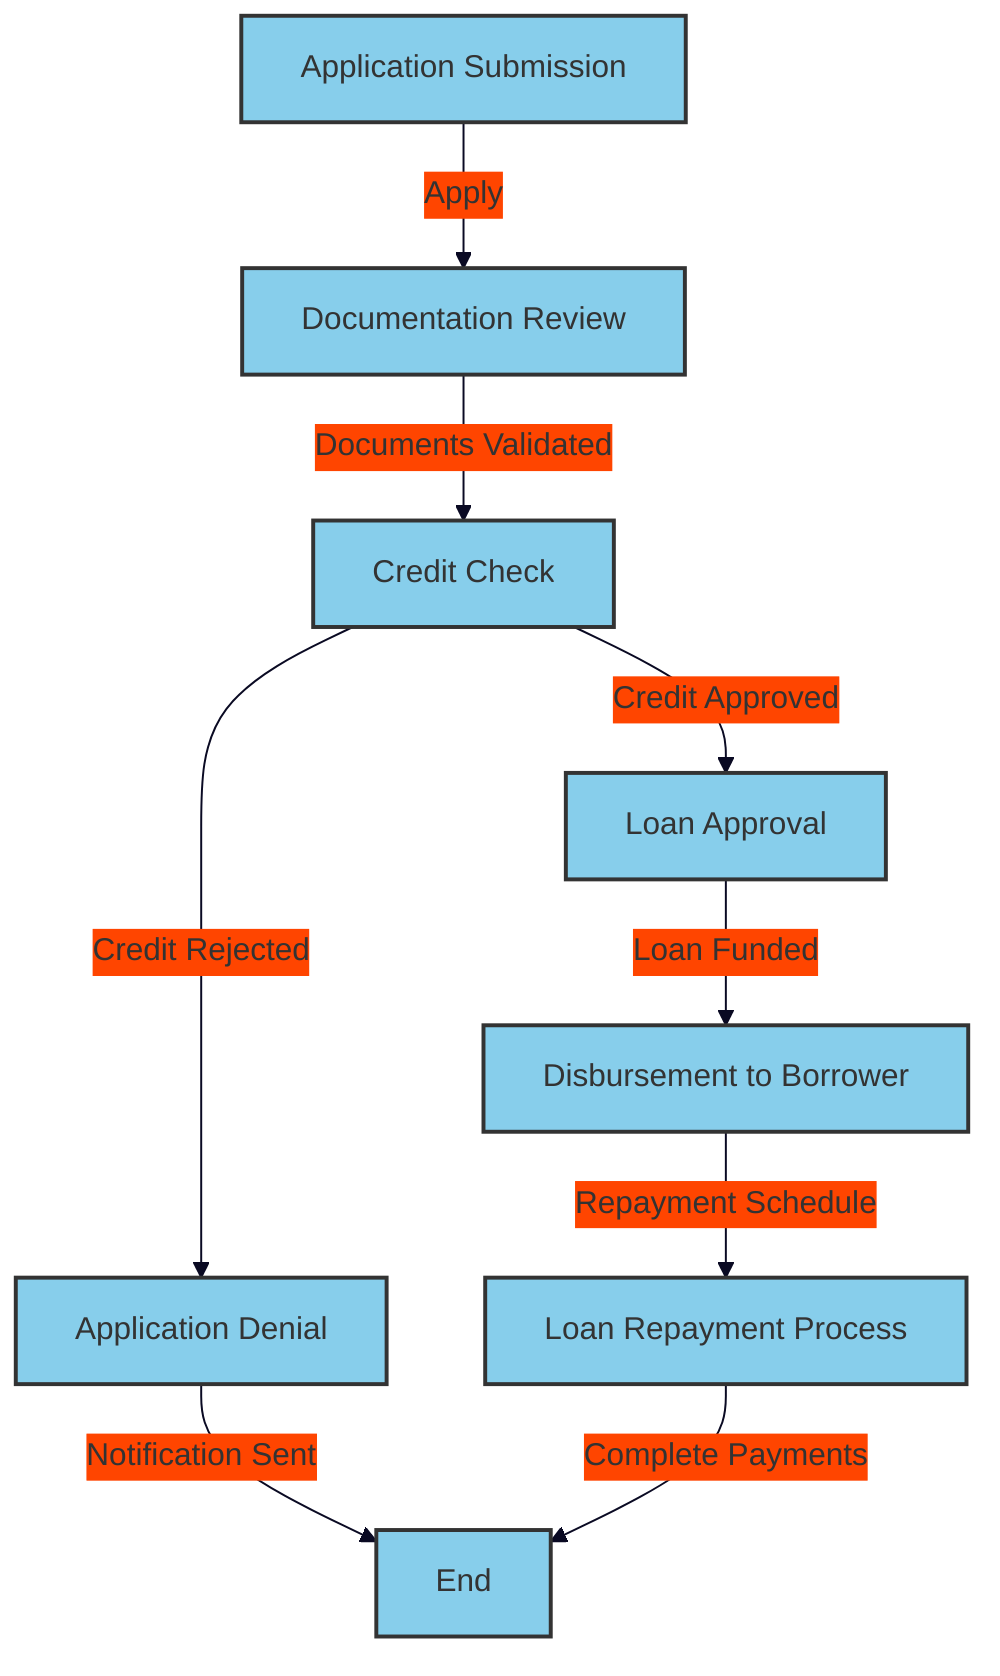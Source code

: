 %%{init: {'theme': 'base', 'themeVariables': {'background': '#F5F5DC', 'primaryColor': '#87CEEB', 'edgeLabelBackground': '#FF4500'}}}%%
flowchart TD
    A[Application Submission]:::box -->|Apply| B[Documentation Review]:::box
    B -->|Documents Validated| C[Credit Check]:::box
    C -->|Credit Approved| D[Loan Approval]:::box
    C -->|Credit Rejected| E[Application Denial]:::box
    D -->|Loan Funded| F[Disbursement to Borrower]:::box
    E -->|Notification Sent| G[End]:::box
    F -->|Repayment Schedule| H[Loan Repayment Process]:::box
    H -->|Complete Payments| G

    classDef box fill:#87CEEB,stroke:#333,stroke-width:2px;